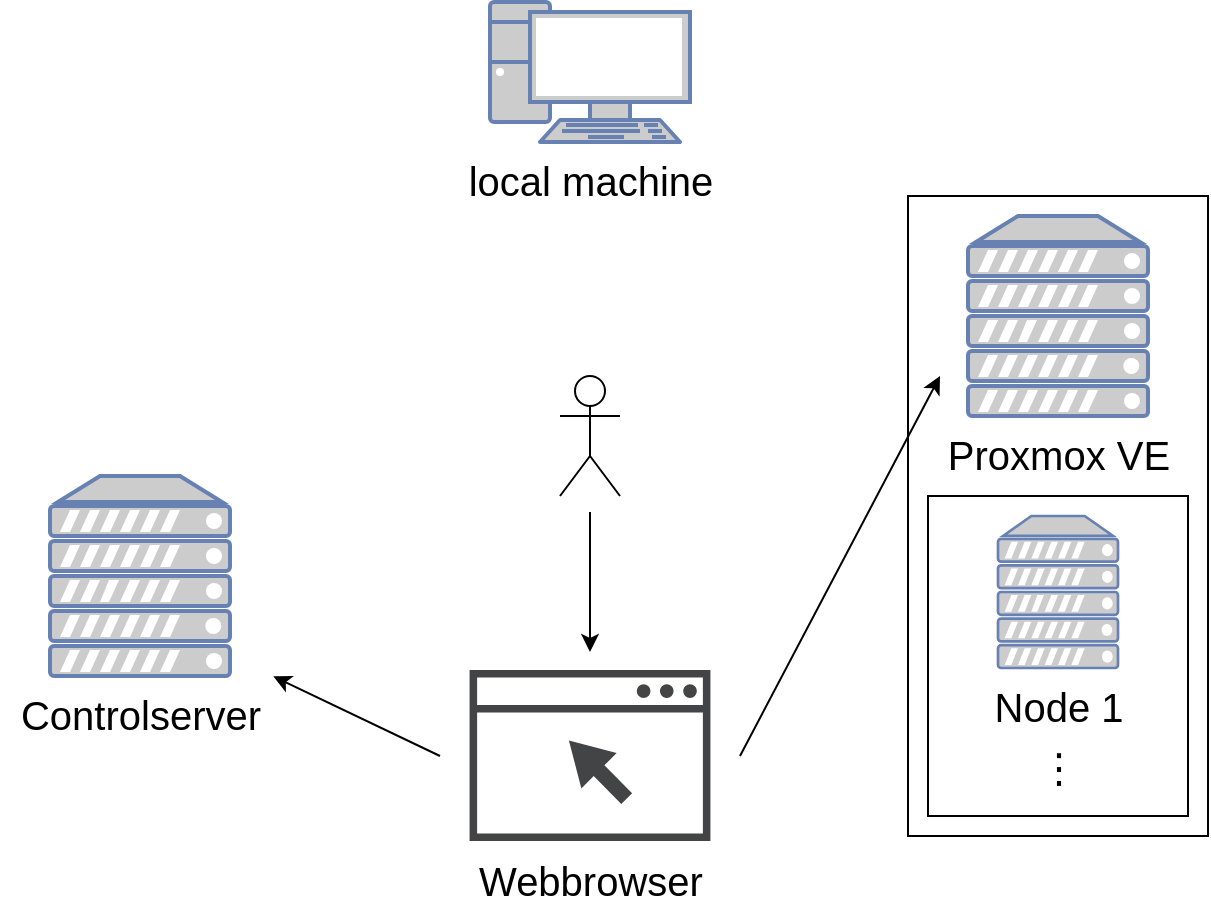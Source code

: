 <mxfile version="13.6.2" type="device"><diagram id="OGlAUm9ohYSuzJJcW3-N" name="Page-1"><mxGraphModel dx="981" dy="566" grid="1" gridSize="10" guides="1" tooltips="1" connect="1" arrows="1" fold="1" page="1" pageScale="1" pageWidth="1600" pageHeight="900" math="0" shadow="0"><root><mxCell id="0"/><mxCell id="1" parent="0"/><mxCell id="sz9AZrEKZTz_UXfM0tL8-28" value="" style="rounded=0;whiteSpace=wrap;html=1;fillColor=none;fontSize=20;" vertex="1" parent="1"><mxGeometry x="804" y="320" width="130" height="160" as="geometry"/></mxCell><mxCell id="sz9AZrEKZTz_UXfM0tL8-27" value="" style="rounded=0;whiteSpace=wrap;html=1;fontSize=20;fillColor=none;" vertex="1" parent="1"><mxGeometry x="794" y="170" width="150" height="320" as="geometry"/></mxCell><mxCell id="sz9AZrEKZTz_UXfM0tL8-1" value="" style="fontColor=#0066CC;verticalAlign=top;verticalLabelPosition=bottom;labelPosition=center;align=center;html=1;outlineConnect=0;fillColor=#CCCCCC;strokeColor=#6881B3;gradientColor=none;gradientDirection=north;strokeWidth=2;shape=mxgraph.networks.server;" vertex="1" parent="1"><mxGeometry x="365" y="310" width="90" height="100" as="geometry"/></mxCell><mxCell id="sz9AZrEKZTz_UXfM0tL8-2" value="Controlserver" style="text;html=1;align=center;verticalAlign=middle;resizable=0;points=[];autosize=1;fontSize=20;" vertex="1" parent="1"><mxGeometry x="340" y="414" width="140" height="30" as="geometry"/></mxCell><mxCell id="sz9AZrEKZTz_UXfM0tL8-3" value="" style="fontColor=#0066CC;verticalAlign=top;verticalLabelPosition=bottom;labelPosition=center;align=center;html=1;outlineConnect=0;fillColor=#CCCCCC;strokeColor=#6881B3;gradientColor=none;gradientDirection=north;strokeWidth=2;shape=mxgraph.networks.server;" vertex="1" parent="1"><mxGeometry x="824" y="180" width="90" height="100" as="geometry"/></mxCell><mxCell id="sz9AZrEKZTz_UXfM0tL8-4" value="Proxmox VE" style="text;html=1;align=center;verticalAlign=middle;resizable=0;points=[];autosize=1;fontSize=20;" vertex="1" parent="1"><mxGeometry x="804" y="284" width="130" height="30" as="geometry"/></mxCell><mxCell id="sz9AZrEKZTz_UXfM0tL8-12" value="" style="fontColor=#0066CC;verticalAlign=top;verticalLabelPosition=bottom;labelPosition=center;align=center;html=1;outlineConnect=0;fillColor=#CCCCCC;strokeColor=#6881B3;gradientColor=none;gradientDirection=north;strokeWidth=2;shape=mxgraph.networks.pc;" vertex="1" parent="1"><mxGeometry x="585" y="73" width="100" height="70" as="geometry"/></mxCell><mxCell id="sz9AZrEKZTz_UXfM0tL8-15" value="" style="pointerEvents=1;shadow=0;dashed=0;html=1;strokeColor=none;fillColor=#434445;aspect=fixed;labelPosition=center;verticalLabelPosition=bottom;verticalAlign=top;align=center;outlineConnect=0;shape=mxgraph.vvd.web_browser;fontSize=20;" vertex="1" parent="1"><mxGeometry x="574.79" y="407" width="120.42" height="85.5" as="geometry"/></mxCell><mxCell id="sz9AZrEKZTz_UXfM0tL8-18" value="local machine" style="text;html=1;align=center;verticalAlign=middle;resizable=0;points=[];autosize=1;fontSize=20;" vertex="1" parent="1"><mxGeometry x="565" y="147" width="140" height="30" as="geometry"/></mxCell><mxCell id="sz9AZrEKZTz_UXfM0tL8-19" value="" style="endArrow=classic;html=1;fontSize=20;" edge="1" parent="1"><mxGeometry width="50" height="50" relative="1" as="geometry"><mxPoint x="635" y="328" as="sourcePoint"/><mxPoint x="635" y="398" as="targetPoint"/></mxGeometry></mxCell><mxCell id="sz9AZrEKZTz_UXfM0tL8-21" value="" style="endArrow=classic;html=1;fontSize=20;" edge="1" parent="1"><mxGeometry width="50" height="50" relative="1" as="geometry"><mxPoint x="710" y="450" as="sourcePoint"/><mxPoint x="810" y="260" as="targetPoint"/></mxGeometry></mxCell><mxCell id="sz9AZrEKZTz_UXfM0tL8-23" value="Webbrowser" style="text;html=1;align=center;verticalAlign=middle;resizable=0;points=[];autosize=1;fontSize=20;" vertex="1" parent="1"><mxGeometry x="570" y="496.5" width="130" height="30" as="geometry"/></mxCell><mxCell id="sz9AZrEKZTz_UXfM0tL8-24" value="" style="shape=umlActor;html=1;verticalLabelPosition=bottom;verticalAlign=top;align=center;fontSize=20;" vertex="1" parent="1"><mxGeometry x="620" y="260" width="30" height="60" as="geometry"/></mxCell><mxCell id="sz9AZrEKZTz_UXfM0tL8-25" value="" style="endArrow=classic;html=1;fontSize=20;entryX=0.976;entryY=-0.128;entryDx=0;entryDy=0;entryPerimeter=0;" edge="1" parent="1" target="sz9AZrEKZTz_UXfM0tL8-2"><mxGeometry width="50" height="50" relative="1" as="geometry"><mxPoint x="560" y="450" as="sourcePoint"/><mxPoint x="510" y="410" as="targetPoint"/></mxGeometry></mxCell><mxCell id="sz9AZrEKZTz_UXfM0tL8-29" value="" style="fontColor=#0066CC;verticalAlign=top;verticalLabelPosition=bottom;labelPosition=center;align=center;html=1;outlineConnect=0;fillColor=#CCCCCC;strokeColor=#6881B3;gradientColor=none;gradientDirection=north;strokeWidth=2;shape=mxgraph.networks.server;" vertex="1" parent="1"><mxGeometry x="839" y="330" width="60" height="76" as="geometry"/></mxCell><mxCell id="sz9AZrEKZTz_UXfM0tL8-30" value="Node 1" style="text;html=1;align=center;verticalAlign=middle;resizable=0;points=[];autosize=1;fontSize=20;" vertex="1" parent="1"><mxGeometry x="829" y="410" width="80" height="30" as="geometry"/></mxCell><mxCell id="sz9AZrEKZTz_UXfM0tL8-31" value="&lt;code&gt;⋮&lt;/code&gt;" style="text;html=1;align=center;verticalAlign=middle;resizable=0;points=[];autosize=1;fontSize=20;" vertex="1" parent="1"><mxGeometry x="849" y="440" width="40" height="30" as="geometry"/></mxCell></root></mxGraphModel></diagram></mxfile>